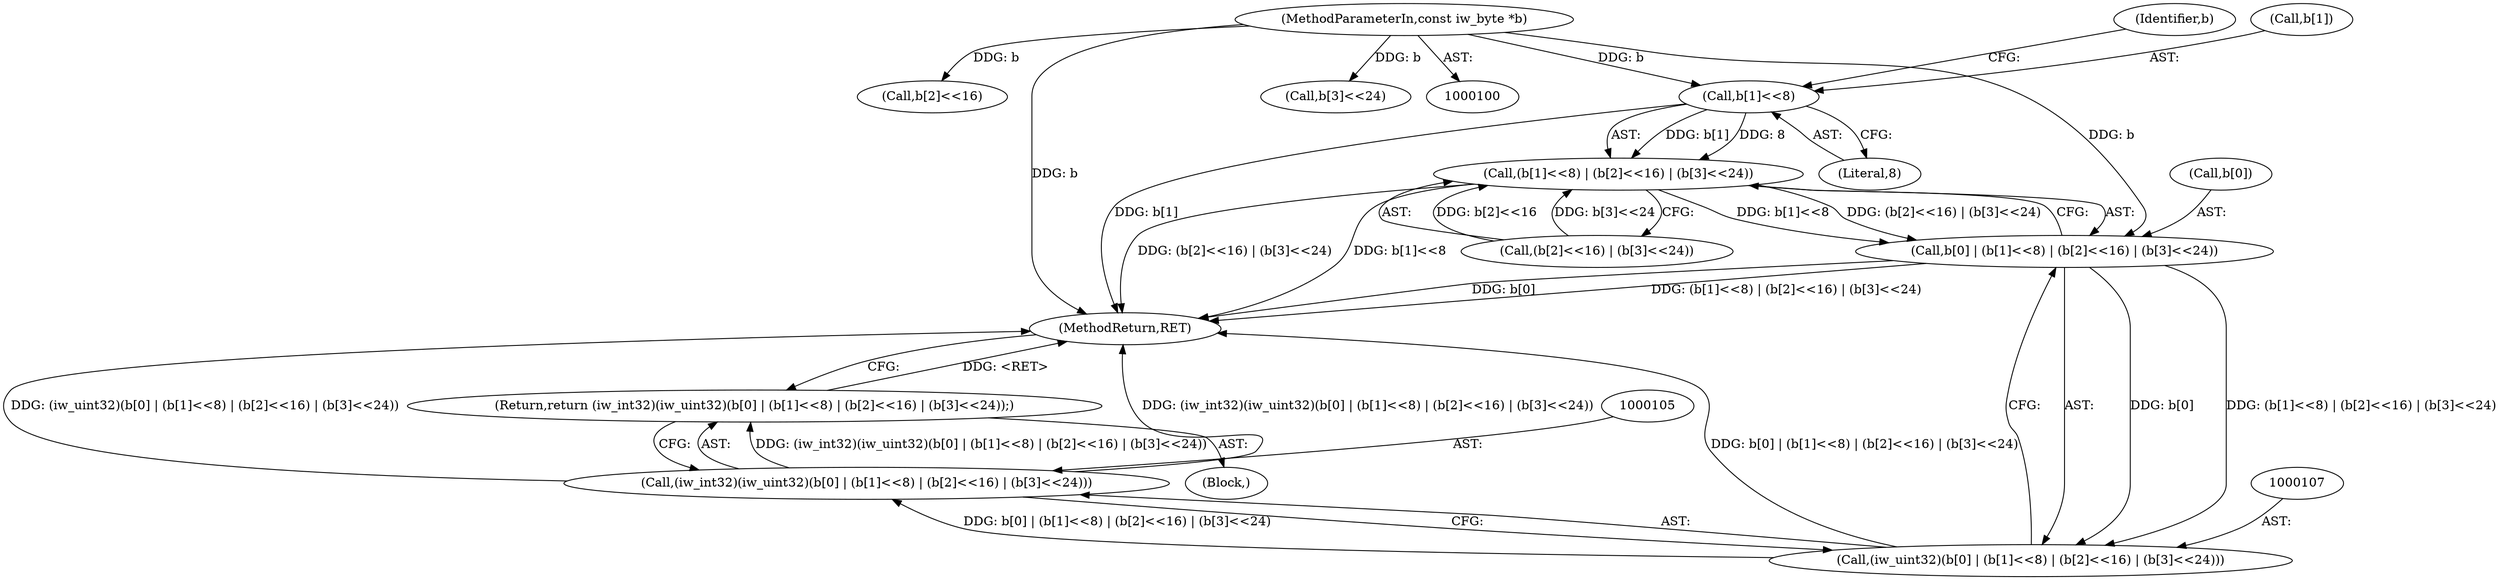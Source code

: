 digraph "1_imageworsener_a00183107d4b84bc8a714290e824ca9c68dac738_1@array" {
"1000113" [label="(Call,b[1]<<8)"];
"1000101" [label="(MethodParameterIn,const iw_byte *b)"];
"1000112" [label="(Call,(b[1]<<8) | (b[2]<<16) | (b[3]<<24))"];
"1000108" [label="(Call,b[0] | (b[1]<<8) | (b[2]<<16) | (b[3]<<24))"];
"1000106" [label="(Call,(iw_uint32)(b[0] | (b[1]<<8) | (b[2]<<16) | (b[3]<<24)))"];
"1000104" [label="(Call,(iw_int32)(iw_uint32)(b[0] | (b[1]<<8) | (b[2]<<16) | (b[3]<<24)))"];
"1000103" [label="(Return,return (iw_int32)(iw_uint32)(b[0] | (b[1]<<8) | (b[2]<<16) | (b[3]<<24));)"];
"1000113" [label="(Call,b[1]<<8)"];
"1000103" [label="(Return,return (iw_int32)(iw_uint32)(b[0] | (b[1]<<8) | (b[2]<<16) | (b[3]<<24));)"];
"1000102" [label="(Block,)"];
"1000101" [label="(MethodParameterIn,const iw_byte *b)"];
"1000117" [label="(Literal,8)"];
"1000108" [label="(Call,b[0] | (b[1]<<8) | (b[2]<<16) | (b[3]<<24))"];
"1000119" [label="(Call,b[2]<<16)"];
"1000129" [label="(MethodReturn,RET)"];
"1000109" [label="(Call,b[0])"];
"1000124" [label="(Call,b[3]<<24)"];
"1000118" [label="(Call,(b[2]<<16) | (b[3]<<24))"];
"1000121" [label="(Identifier,b)"];
"1000114" [label="(Call,b[1])"];
"1000112" [label="(Call,(b[1]<<8) | (b[2]<<16) | (b[3]<<24))"];
"1000104" [label="(Call,(iw_int32)(iw_uint32)(b[0] | (b[1]<<8) | (b[2]<<16) | (b[3]<<24)))"];
"1000106" [label="(Call,(iw_uint32)(b[0] | (b[1]<<8) | (b[2]<<16) | (b[3]<<24)))"];
"1000113" -> "1000112"  [label="AST: "];
"1000113" -> "1000117"  [label="CFG: "];
"1000114" -> "1000113"  [label="AST: "];
"1000117" -> "1000113"  [label="AST: "];
"1000121" -> "1000113"  [label="CFG: "];
"1000113" -> "1000129"  [label="DDG: b[1]"];
"1000113" -> "1000112"  [label="DDG: b[1]"];
"1000113" -> "1000112"  [label="DDG: 8"];
"1000101" -> "1000113"  [label="DDG: b"];
"1000101" -> "1000100"  [label="AST: "];
"1000101" -> "1000129"  [label="DDG: b"];
"1000101" -> "1000108"  [label="DDG: b"];
"1000101" -> "1000119"  [label="DDG: b"];
"1000101" -> "1000124"  [label="DDG: b"];
"1000112" -> "1000108"  [label="AST: "];
"1000112" -> "1000118"  [label="CFG: "];
"1000118" -> "1000112"  [label="AST: "];
"1000108" -> "1000112"  [label="CFG: "];
"1000112" -> "1000129"  [label="DDG: (b[2]<<16) | (b[3]<<24)"];
"1000112" -> "1000129"  [label="DDG: b[1]<<8"];
"1000112" -> "1000108"  [label="DDG: b[1]<<8"];
"1000112" -> "1000108"  [label="DDG: (b[2]<<16) | (b[3]<<24)"];
"1000118" -> "1000112"  [label="DDG: b[2]<<16"];
"1000118" -> "1000112"  [label="DDG: b[3]<<24"];
"1000108" -> "1000106"  [label="AST: "];
"1000109" -> "1000108"  [label="AST: "];
"1000106" -> "1000108"  [label="CFG: "];
"1000108" -> "1000129"  [label="DDG: (b[1]<<8) | (b[2]<<16) | (b[3]<<24)"];
"1000108" -> "1000129"  [label="DDG: b[0]"];
"1000108" -> "1000106"  [label="DDG: b[0]"];
"1000108" -> "1000106"  [label="DDG: (b[1]<<8) | (b[2]<<16) | (b[3]<<24)"];
"1000106" -> "1000104"  [label="AST: "];
"1000107" -> "1000106"  [label="AST: "];
"1000104" -> "1000106"  [label="CFG: "];
"1000106" -> "1000129"  [label="DDG: b[0] | (b[1]<<8) | (b[2]<<16) | (b[3]<<24)"];
"1000106" -> "1000104"  [label="DDG: b[0] | (b[1]<<8) | (b[2]<<16) | (b[3]<<24)"];
"1000104" -> "1000103"  [label="AST: "];
"1000105" -> "1000104"  [label="AST: "];
"1000103" -> "1000104"  [label="CFG: "];
"1000104" -> "1000129"  [label="DDG: (iw_int32)(iw_uint32)(b[0] | (b[1]<<8) | (b[2]<<16) | (b[3]<<24))"];
"1000104" -> "1000129"  [label="DDG: (iw_uint32)(b[0] | (b[1]<<8) | (b[2]<<16) | (b[3]<<24))"];
"1000104" -> "1000103"  [label="DDG: (iw_int32)(iw_uint32)(b[0] | (b[1]<<8) | (b[2]<<16) | (b[3]<<24))"];
"1000103" -> "1000102"  [label="AST: "];
"1000129" -> "1000103"  [label="CFG: "];
"1000103" -> "1000129"  [label="DDG: <RET>"];
}
